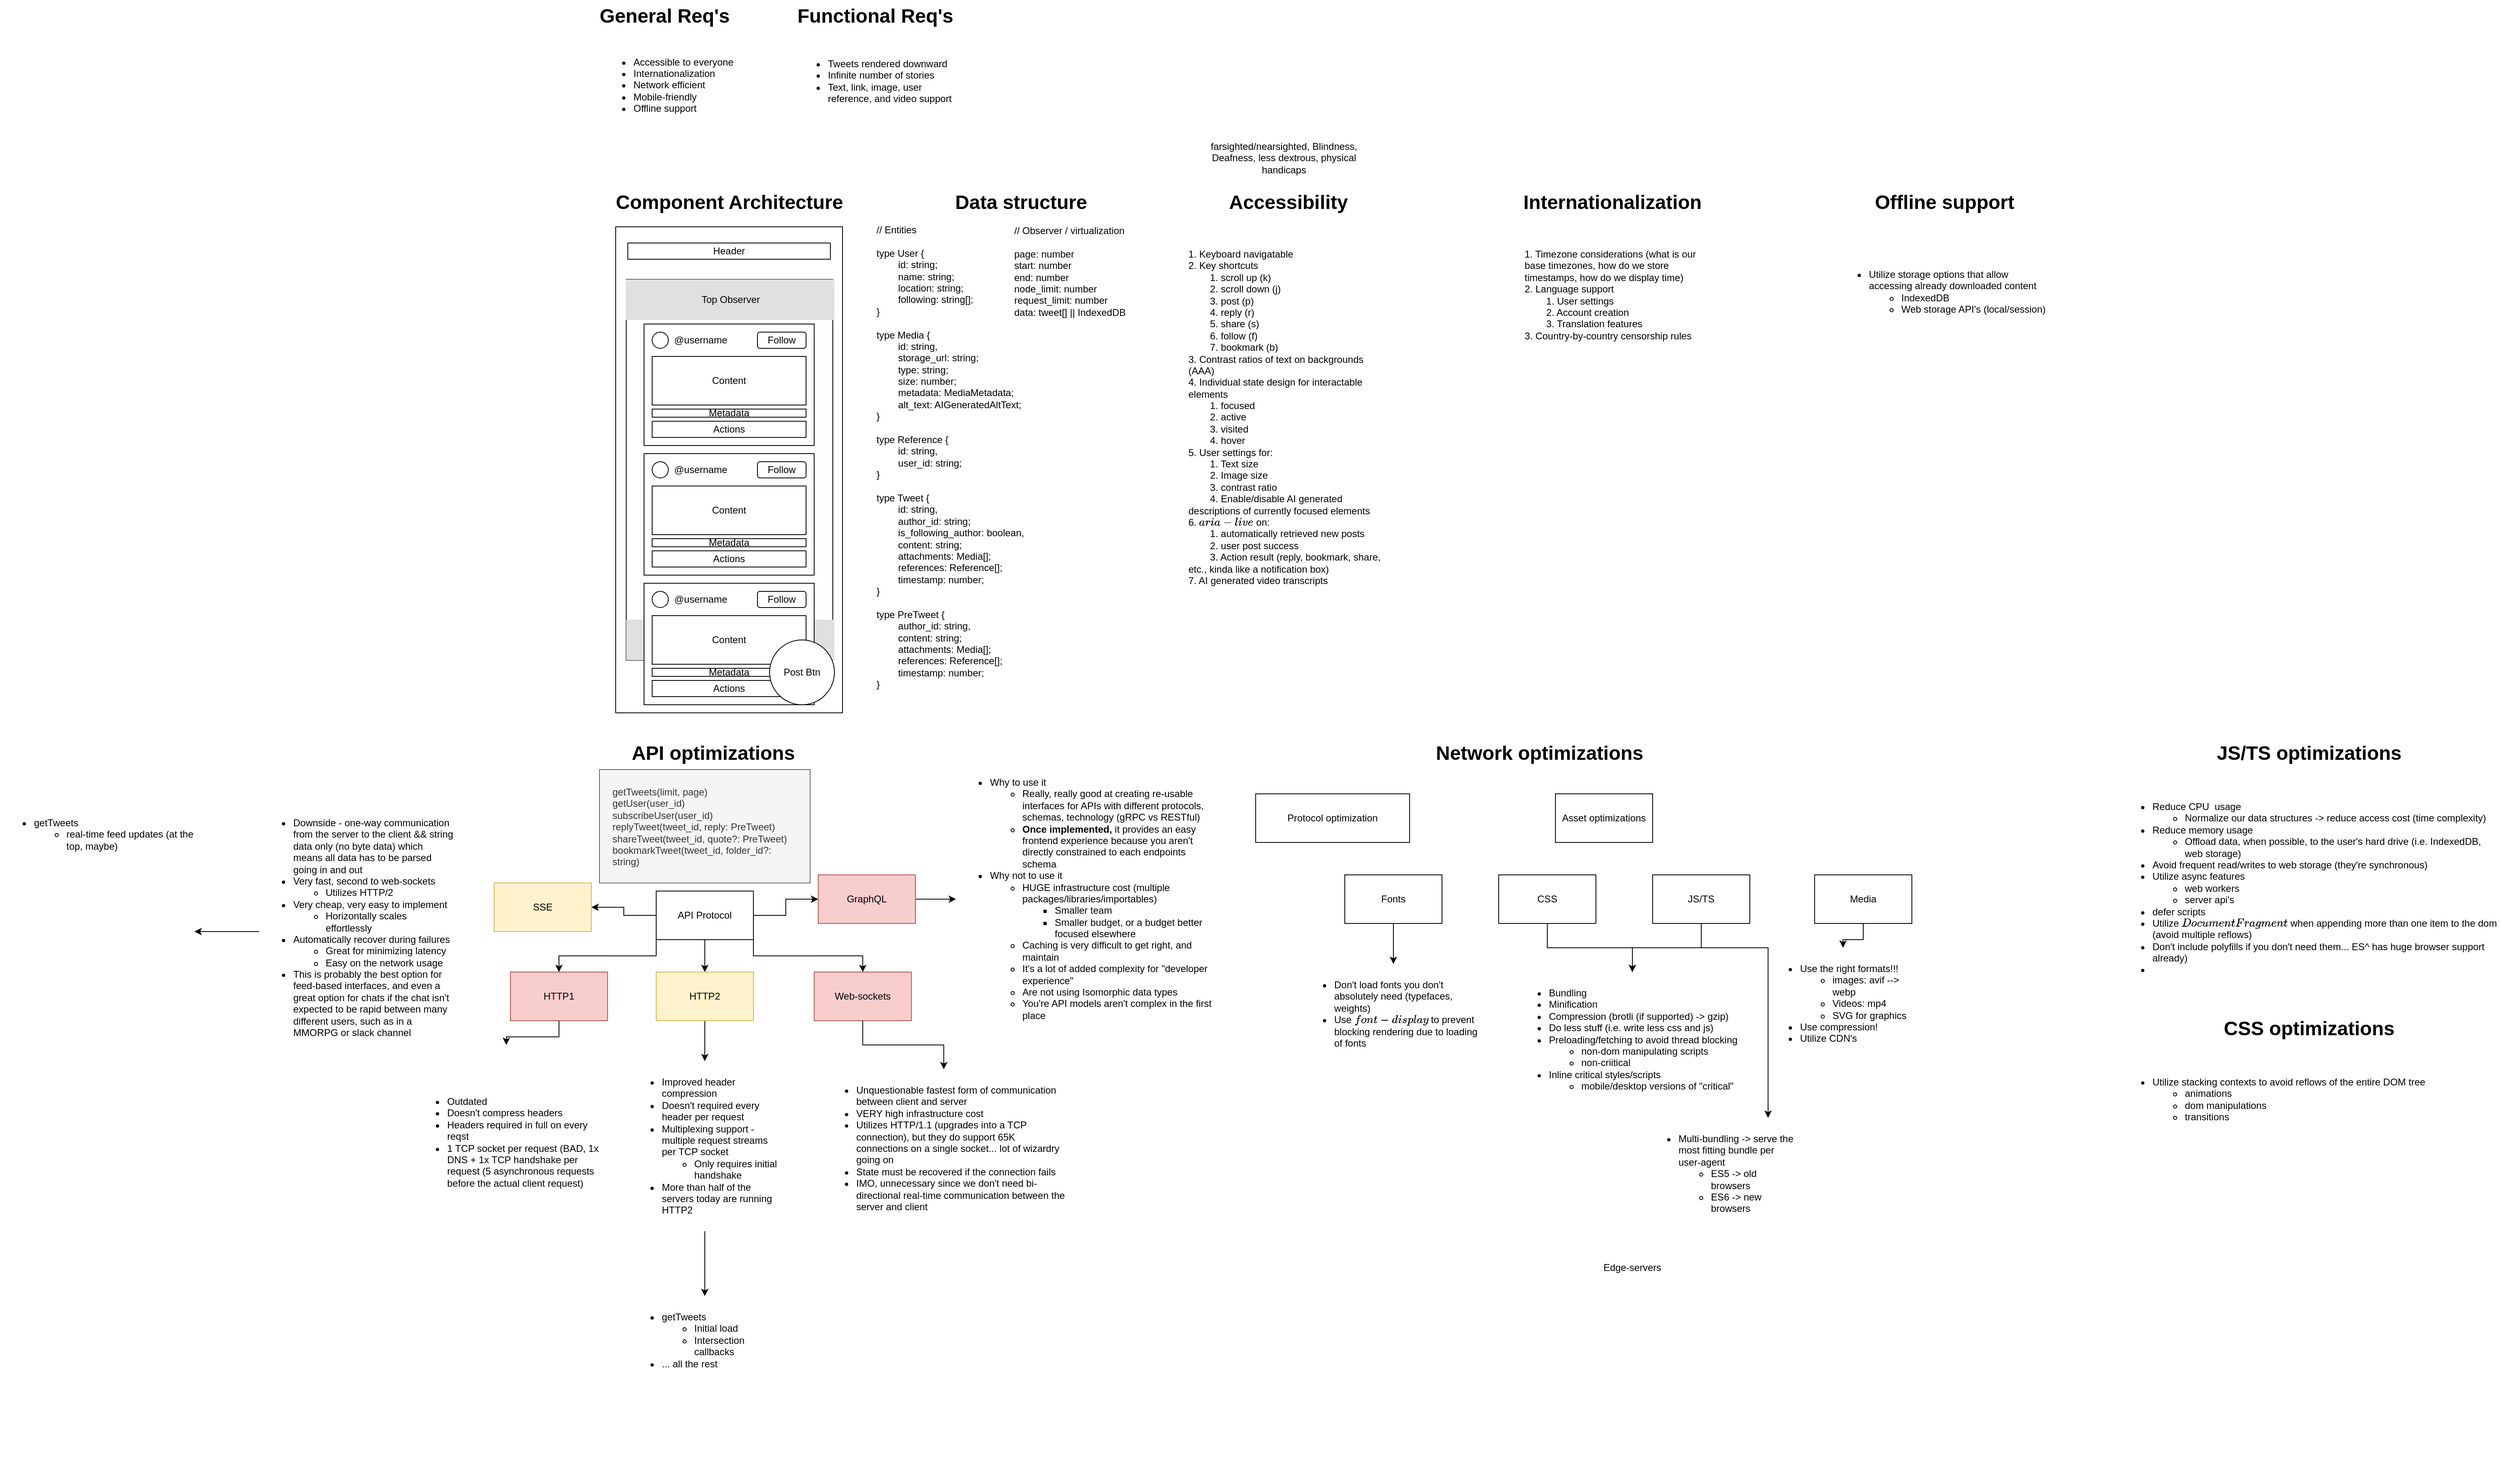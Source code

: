 <mxfile version="26.0.7">
  <diagram name="Page-1" id="6TJrMgTAMMPS-hgdSgfS">
    <mxGraphModel dx="3721" dy="1509" grid="1" gridSize="10" guides="1" tooltips="1" connect="1" arrows="1" fold="1" page="1" pageScale="1" pageWidth="850" pageHeight="1100" math="0" shadow="0">
      <root>
        <mxCell id="0" />
        <mxCell id="1" parent="0" />
        <mxCell id="n7FM1T2Fhzc7KdNLtLZJ-1" value="&lt;div&gt;General Req&#39;s&lt;/div&gt;" style="text;strokeColor=none;fillColor=none;html=1;fontSize=24;fontStyle=1;verticalAlign=middle;align=center;" parent="1" vertex="1">
          <mxGeometry x="30" width="100" height="40" as="geometry" />
        </mxCell>
        <mxCell id="n7FM1T2Fhzc7KdNLtLZJ-2" value="&lt;ul&gt;&lt;li&gt;Accessible to everyone&lt;br&gt;&lt;/li&gt;&lt;li&gt;Internationalization&lt;/li&gt;&lt;li&gt;Network efficient&lt;/li&gt;&lt;li&gt;Mobile-friendly&lt;/li&gt;&lt;li&gt;Offline support&lt;br&gt;&lt;/li&gt;&lt;/ul&gt;" style="text;strokeColor=none;fillColor=none;html=1;whiteSpace=wrap;verticalAlign=middle;overflow=hidden;" parent="1" vertex="1">
          <mxGeometry y="40" width="180" height="130" as="geometry" />
        </mxCell>
        <mxCell id="n7FM1T2Fhzc7KdNLtLZJ-3" value="&lt;div&gt;Functional Req&#39;s&lt;/div&gt;" style="text;strokeColor=none;fillColor=none;html=1;fontSize=24;fontStyle=1;verticalAlign=middle;align=center;" parent="1" vertex="1">
          <mxGeometry x="290" width="100" height="40" as="geometry" />
        </mxCell>
        <mxCell id="n7FM1T2Fhzc7KdNLtLZJ-4" value="&lt;ul&gt;&lt;li&gt;Tweets rendered downward&lt;/li&gt;&lt;li&gt;Infinite number of stories&lt;/li&gt;&lt;li&gt;Text, link, image, user reference, and video support&lt;br&gt;&lt;/li&gt;&lt;/ul&gt;" style="text;strokeColor=none;fillColor=none;html=1;whiteSpace=wrap;verticalAlign=middle;overflow=hidden;" parent="1" vertex="1">
          <mxGeometry x="240" y="40" width="200" height="120" as="geometry" />
        </mxCell>
        <mxCell id="n7FM1T2Fhzc7KdNLtLZJ-5" value="&lt;div&gt;Component Architecture&lt;/div&gt;" style="text;strokeColor=none;fillColor=none;html=1;fontSize=24;fontStyle=1;verticalAlign=middle;align=center;" parent="1" vertex="1">
          <mxGeometry x="110" y="230" width="100" height="40" as="geometry" />
        </mxCell>
        <mxCell id="n7FM1T2Fhzc7KdNLtLZJ-6" value="Data structure" style="text;strokeColor=none;fillColor=none;html=1;fontSize=24;fontStyle=1;verticalAlign=middle;align=center;" parent="1" vertex="1">
          <mxGeometry x="470" y="230" width="100" height="40" as="geometry" />
        </mxCell>
        <mxCell id="n7FM1T2Fhzc7KdNLtLZJ-7" value="Network optimizations" style="text;strokeColor=none;fillColor=none;html=1;fontSize=24;fontStyle=1;verticalAlign=middle;align=center;" parent="1" vertex="1">
          <mxGeometry x="1110" y="910" width="100" height="40" as="geometry" />
        </mxCell>
        <mxCell id="n7FM1T2Fhzc7KdNLtLZJ-8" value="API optimizations" style="text;strokeColor=none;fillColor=none;html=1;fontSize=24;fontStyle=1;verticalAlign=middle;align=center;" parent="1" vertex="1">
          <mxGeometry x="90" y="910" width="100" height="40" as="geometry" />
        </mxCell>
        <mxCell id="n7FM1T2Fhzc7KdNLtLZJ-9" value="Accessibility" style="text;strokeColor=none;fillColor=none;html=1;fontSize=24;fontStyle=1;verticalAlign=middle;align=center;" parent="1" vertex="1">
          <mxGeometry x="800" y="230" width="100" height="40" as="geometry" />
        </mxCell>
        <mxCell id="n7FM1T2Fhzc7KdNLtLZJ-10" value="&lt;div&gt;Internationalization&lt;/div&gt;" style="text;strokeColor=none;fillColor=none;html=1;fontSize=24;fontStyle=1;verticalAlign=middle;align=center;" parent="1" vertex="1">
          <mxGeometry x="1200" y="230" width="100" height="40" as="geometry" />
        </mxCell>
        <mxCell id="n7FM1T2Fhzc7KdNLtLZJ-11" value="Offline support" style="text;strokeColor=none;fillColor=none;html=1;fontSize=24;fontStyle=1;verticalAlign=middle;align=center;" parent="1" vertex="1">
          <mxGeometry x="1610" y="230" width="100" height="40" as="geometry" />
        </mxCell>
        <mxCell id="n7FM1T2Fhzc7KdNLtLZJ-14" value="" style="rounded=0;whiteSpace=wrap;html=1;" parent="1" vertex="1">
          <mxGeometry x="20" y="280" width="280" height="600" as="geometry" />
        </mxCell>
        <mxCell id="n7FM1T2Fhzc7KdNLtLZJ-16" value="Header" style="rounded=0;whiteSpace=wrap;html=1;" parent="1" vertex="1">
          <mxGeometry x="35" y="300" width="250" height="20" as="geometry" />
        </mxCell>
        <mxCell id="n7FM1T2Fhzc7KdNLtLZJ-17" value="" style="rounded=0;whiteSpace=wrap;html=1;collapsible=0;" parent="1" vertex="1">
          <mxGeometry x="33" y="345" width="255" height="470" as="geometry" />
        </mxCell>
        <mxCell id="n7FM1T2Fhzc7KdNLtLZJ-18" value="Footer" style="rounded=1;whiteSpace=wrap;html=1;strokeColor=none;" parent="1" vertex="1">
          <mxGeometry x="30" y="830" width="260" height="25" as="geometry" />
        </mxCell>
        <mxCell id="n7FM1T2Fhzc7KdNLtLZJ-19" value="Top Observer" style="rounded=0;whiteSpace=wrap;html=1;fillColor=#E0E0E0;strokeColor=none;" parent="1" vertex="1">
          <mxGeometry x="32.5" y="345" width="257.5" height="50" as="geometry" />
        </mxCell>
        <mxCell id="n7FM1T2Fhzc7KdNLtLZJ-20" value="&lt;div&gt;Bottom Observer&lt;/div&gt;" style="rounded=0;whiteSpace=wrap;html=1;fillColor=#E0E0E0;strokeColor=none;" parent="1" vertex="1">
          <mxGeometry x="33" y="765" width="257" height="50" as="geometry" />
        </mxCell>
        <mxCell id="n7FM1T2Fhzc7KdNLtLZJ-48" value="" style="group" parent="1" vertex="1" connectable="0">
          <mxGeometry x="55" y="720" width="235" height="150" as="geometry" />
        </mxCell>
        <mxCell id="n7FM1T2Fhzc7KdNLtLZJ-49" value="" style="rounded=0;whiteSpace=wrap;html=1;" parent="n7FM1T2Fhzc7KdNLtLZJ-48" vertex="1">
          <mxGeometry width="210" height="150" as="geometry" />
        </mxCell>
        <mxCell id="n7FM1T2Fhzc7KdNLtLZJ-50" value="" style="ellipse;whiteSpace=wrap;html=1;aspect=fixed;" parent="n7FM1T2Fhzc7KdNLtLZJ-48" vertex="1">
          <mxGeometry x="10" y="10" width="20" height="20" as="geometry" />
        </mxCell>
        <mxCell id="n7FM1T2Fhzc7KdNLtLZJ-51" value="@username" style="text;html=1;align=center;verticalAlign=middle;whiteSpace=wrap;rounded=0;" parent="n7FM1T2Fhzc7KdNLtLZJ-48" vertex="1">
          <mxGeometry x="40" y="5" width="60" height="30" as="geometry" />
        </mxCell>
        <mxCell id="n7FM1T2Fhzc7KdNLtLZJ-52" value="Content" style="text;html=1;align=center;verticalAlign=middle;whiteSpace=wrap;rounded=0;fillColor=none;strokeColor=default;" parent="n7FM1T2Fhzc7KdNLtLZJ-48" vertex="1">
          <mxGeometry x="10" y="40" width="190" height="60" as="geometry" />
        </mxCell>
        <mxCell id="n7FM1T2Fhzc7KdNLtLZJ-53" value="Metadata" style="rounded=0;whiteSpace=wrap;html=1;" parent="n7FM1T2Fhzc7KdNLtLZJ-48" vertex="1">
          <mxGeometry x="10" y="105" width="190" height="10" as="geometry" />
        </mxCell>
        <mxCell id="n7FM1T2Fhzc7KdNLtLZJ-54" value="Actions" style="rounded=0;whiteSpace=wrap;html=1;" parent="n7FM1T2Fhzc7KdNLtLZJ-48" vertex="1">
          <mxGeometry x="10" y="120" width="190" height="20" as="geometry" />
        </mxCell>
        <mxCell id="n7FM1T2Fhzc7KdNLtLZJ-55" value="Follow" style="rounded=1;whiteSpace=wrap;html=1;" parent="n7FM1T2Fhzc7KdNLtLZJ-48" vertex="1">
          <mxGeometry x="140" y="10" width="60" height="20" as="geometry" />
        </mxCell>
        <mxCell id="n7FM1T2Fhzc7KdNLtLZJ-56" value="Post Btn" style="ellipse;whiteSpace=wrap;html=1;aspect=fixed;" parent="n7FM1T2Fhzc7KdNLtLZJ-48" vertex="1">
          <mxGeometry x="155" y="70" width="80" height="80" as="geometry" />
        </mxCell>
        <mxCell id="n7FM1T2Fhzc7KdNLtLZJ-32" value="" style="group;strokeColor=#4C00FF;" parent="1" vertex="1" connectable="0">
          <mxGeometry x="55" y="400" width="210" height="150" as="geometry" />
        </mxCell>
        <mxCell id="n7FM1T2Fhzc7KdNLtLZJ-33" value="" style="rounded=0;whiteSpace=wrap;html=1;" parent="n7FM1T2Fhzc7KdNLtLZJ-32" vertex="1">
          <mxGeometry width="210" height="150" as="geometry" />
        </mxCell>
        <mxCell id="n7FM1T2Fhzc7KdNLtLZJ-34" value="" style="ellipse;whiteSpace=wrap;html=1;aspect=fixed;" parent="n7FM1T2Fhzc7KdNLtLZJ-32" vertex="1">
          <mxGeometry x="10" y="10" width="20" height="20" as="geometry" />
        </mxCell>
        <mxCell id="n7FM1T2Fhzc7KdNLtLZJ-35" value="@username" style="text;html=1;align=center;verticalAlign=middle;whiteSpace=wrap;rounded=0;" parent="n7FM1T2Fhzc7KdNLtLZJ-32" vertex="1">
          <mxGeometry x="40" y="5" width="60" height="30" as="geometry" />
        </mxCell>
        <mxCell id="n7FM1T2Fhzc7KdNLtLZJ-36" value="Content" style="text;html=1;align=center;verticalAlign=middle;whiteSpace=wrap;rounded=0;fillColor=none;strokeColor=default;" parent="n7FM1T2Fhzc7KdNLtLZJ-32" vertex="1">
          <mxGeometry x="10" y="40" width="190" height="60" as="geometry" />
        </mxCell>
        <mxCell id="n7FM1T2Fhzc7KdNLtLZJ-37" value="Metadata" style="rounded=0;whiteSpace=wrap;html=1;" parent="n7FM1T2Fhzc7KdNLtLZJ-32" vertex="1">
          <mxGeometry x="10" y="105" width="190" height="10" as="geometry" />
        </mxCell>
        <mxCell id="n7FM1T2Fhzc7KdNLtLZJ-38" value="Actions" style="rounded=0;whiteSpace=wrap;html=1;" parent="n7FM1T2Fhzc7KdNLtLZJ-32" vertex="1">
          <mxGeometry x="10" y="120" width="190" height="20" as="geometry" />
        </mxCell>
        <mxCell id="n7FM1T2Fhzc7KdNLtLZJ-39" value="Follow" style="rounded=1;whiteSpace=wrap;html=1;" parent="n7FM1T2Fhzc7KdNLtLZJ-32" vertex="1">
          <mxGeometry x="140" y="10" width="60" height="20" as="geometry" />
        </mxCell>
        <mxCell id="n7FM1T2Fhzc7KdNLtLZJ-40" value="" style="group" parent="1" vertex="1" connectable="0">
          <mxGeometry x="55" y="560" width="210" height="150" as="geometry" />
        </mxCell>
        <mxCell id="n7FM1T2Fhzc7KdNLtLZJ-41" value="" style="rounded=0;whiteSpace=wrap;html=1;" parent="n7FM1T2Fhzc7KdNLtLZJ-40" vertex="1">
          <mxGeometry width="210" height="150" as="geometry" />
        </mxCell>
        <mxCell id="n7FM1T2Fhzc7KdNLtLZJ-42" value="" style="ellipse;whiteSpace=wrap;html=1;aspect=fixed;" parent="n7FM1T2Fhzc7KdNLtLZJ-40" vertex="1">
          <mxGeometry x="10" y="10" width="20" height="20" as="geometry" />
        </mxCell>
        <mxCell id="n7FM1T2Fhzc7KdNLtLZJ-43" value="@username" style="text;html=1;align=center;verticalAlign=middle;whiteSpace=wrap;rounded=0;" parent="n7FM1T2Fhzc7KdNLtLZJ-40" vertex="1">
          <mxGeometry x="40" y="5" width="60" height="30" as="geometry" />
        </mxCell>
        <mxCell id="n7FM1T2Fhzc7KdNLtLZJ-44" value="Content" style="text;html=1;align=center;verticalAlign=middle;whiteSpace=wrap;rounded=0;fillColor=none;strokeColor=default;" parent="n7FM1T2Fhzc7KdNLtLZJ-40" vertex="1">
          <mxGeometry x="10" y="40" width="190" height="60" as="geometry" />
        </mxCell>
        <mxCell id="n7FM1T2Fhzc7KdNLtLZJ-45" value="Metadata" style="rounded=0;whiteSpace=wrap;html=1;" parent="n7FM1T2Fhzc7KdNLtLZJ-40" vertex="1">
          <mxGeometry x="10" y="105" width="190" height="10" as="geometry" />
        </mxCell>
        <mxCell id="n7FM1T2Fhzc7KdNLtLZJ-46" value="Actions" style="rounded=0;whiteSpace=wrap;html=1;" parent="n7FM1T2Fhzc7KdNLtLZJ-40" vertex="1">
          <mxGeometry x="10" y="120" width="190" height="20" as="geometry" />
        </mxCell>
        <mxCell id="n7FM1T2Fhzc7KdNLtLZJ-47" value="Follow" style="rounded=1;whiteSpace=wrap;html=1;" parent="n7FM1T2Fhzc7KdNLtLZJ-40" vertex="1">
          <mxGeometry x="140" y="10" width="60" height="20" as="geometry" />
        </mxCell>
        <mxCell id="n7FM1T2Fhzc7KdNLtLZJ-67" value="&lt;div&gt;// Entities&lt;/div&gt;&lt;div&gt;&lt;br&gt;&lt;/div&gt;&lt;div&gt;type User {&lt;/div&gt;&lt;div&gt;&lt;span style=&quot;white-space: pre;&quot;&gt;&#x9;&lt;/span&gt;id: string;&lt;/div&gt;&lt;div&gt;&lt;span style=&quot;white-space: pre;&quot;&gt;&#x9;&lt;/span&gt;name: string;&lt;/div&gt;&lt;div&gt;&lt;span style=&quot;white-space: pre;&quot;&gt;&#x9;&lt;/span&gt;location: string;&lt;/div&gt;&lt;div&gt;&lt;span style=&quot;white-space: pre;&quot;&gt;&#x9;&lt;/span&gt;following: string[];&lt;br&gt;&lt;/div&gt;&lt;div&gt;}&lt;/div&gt;&lt;div&gt;&lt;br&gt;&lt;/div&gt;&lt;div&gt;type Media {&lt;/div&gt;&lt;div&gt;&lt;span style=&quot;white-space: pre;&quot;&gt;&#x9;&lt;/span&gt;id: string,&lt;br&gt;&lt;/div&gt;&lt;div&gt;&lt;span style=&quot;white-space: pre;&quot;&gt;&#x9;&lt;/span&gt;storage_url: string;&lt;/div&gt;&lt;div&gt;&lt;span style=&quot;white-space: pre;&quot;&gt;&#x9;&lt;/span&gt;type: string;&lt;/div&gt;&lt;div&gt;&lt;span style=&quot;white-space: pre;&quot;&gt;&#x9;&lt;/span&gt;size: number;&lt;br&gt;&lt;/div&gt;&lt;div&gt;&lt;span style=&quot;white-space: pre;&quot;&gt;&#x9;&lt;/span&gt;metadata: MediaMetadata;&lt;/div&gt;&lt;div&gt;&lt;span style=&quot;white-space: pre;&quot;&gt;&#x9;alt_text: AIGeneratedAltText;&lt;br&gt;&lt;/span&gt;&lt;/div&gt;&lt;div&gt;&lt;span style=&quot;white-space: pre;&quot;&gt;}&lt;/span&gt;&lt;/div&gt;&lt;div&gt;&lt;span style=&quot;white-space: pre;&quot;&gt;&lt;br&gt;&lt;/span&gt;&lt;/div&gt;&lt;div&gt;&lt;span style=&quot;white-space: pre;&quot;&gt;type Reference {&lt;/span&gt;&lt;/div&gt;&lt;div&gt;&lt;span style=&quot;white-space: pre;&quot;&gt;&lt;span style=&quot;white-space: pre;&quot;&gt;&#x9;&lt;/span&gt;id: string,&lt;/span&gt;&lt;/div&gt;&lt;div&gt;&lt;span style=&quot;white-space: pre;&quot;&gt;&lt;span style=&quot;white-space: pre;&quot;&gt;&#x9;&lt;/span&gt;user_id: string;&lt;/span&gt;&lt;/div&gt;&lt;div&gt;&lt;span style=&quot;white-space: pre;&quot;&gt;}&lt;br&gt;&lt;/span&gt;&lt;/div&gt;&lt;div&gt;&lt;br&gt;&lt;/div&gt;&lt;div&gt;type Tweet {&lt;/div&gt;&lt;div&gt;&lt;span style=&quot;white-space: pre;&quot;&gt;&#x9;&lt;/span&gt;id: string,&lt;br&gt;&lt;/div&gt;&lt;div&gt;&lt;span style=&quot;white-space: pre;&quot;&gt;&#x9;&lt;/span&gt;author_id: string;&lt;/div&gt;&lt;div&gt;&lt;span style=&quot;white-space: pre;&quot;&gt;&#x9;&lt;/span&gt;is_following_author: boolean,&lt;br&gt;&lt;/div&gt;&lt;div&gt;&lt;span style=&quot;white-space: pre;&quot;&gt;&#x9;&lt;/span&gt;content: string;&lt;/div&gt;&lt;div&gt;&lt;span style=&quot;white-space: pre;&quot;&gt;&#x9;&lt;/span&gt;attachments: Media[];&lt;/div&gt;&lt;div&gt;&lt;span style=&quot;white-space: pre;&quot;&gt;&#x9;&lt;/span&gt;references: Reference[];&lt;/div&gt;&lt;div&gt;&lt;span style=&quot;white-space: pre;&quot;&gt;&#x9;&lt;/span&gt;timestamp: number;&lt;/div&gt;&lt;div&gt;}&lt;/div&gt;&lt;div&gt;&lt;br&gt;&lt;/div&gt;&lt;div&gt;type PreTweet {&lt;/div&gt;&lt;div&gt;&lt;span style=&quot;white-space: pre;&quot;&gt;&#x9;&lt;/span&gt;author_id: string,&lt;br&gt;&lt;div&gt;&lt;span style=&quot;white-space: pre;&quot;&gt;&#x9;&lt;/span&gt;content: string;&lt;/div&gt;&lt;div&gt;&lt;span style=&quot;white-space: pre;&quot;&gt;&#x9;&lt;/span&gt;attachments: Media[];&lt;/div&gt;&lt;div&gt;&lt;span style=&quot;white-space: pre;&quot;&gt;&#x9;&lt;/span&gt;references: Reference[];&lt;/div&gt;&lt;div&gt;&lt;span style=&quot;white-space: pre;&quot;&gt;&#x9;&lt;/span&gt;timestamp: number;&lt;/div&gt;&lt;div&gt;}&lt;br&gt;&lt;/div&gt;&lt;/div&gt;" style="text;strokeColor=none;align=left;fillColor=none;html=1;verticalAlign=top;whiteSpace=wrap;rounded=0;direction=south;" parent="1" vertex="1">
          <mxGeometry x="340" y="270" width="230" height="610" as="geometry" />
        </mxCell>
        <mxCell id="OBSzGcB7IZxXUq7CiG8B-2" value="&lt;div&gt;1. Keyboard navigatable&lt;/div&gt;&lt;div&gt;2. Key shortcuts&lt;/div&gt;&lt;div&gt;&lt;span style=&quot;white-space: pre;&quot;&gt;&#x9;&lt;/span&gt;1. scroll up (k)&lt;br&gt;&lt;/div&gt;&lt;div&gt;&lt;span style=&quot;white-space: pre;&quot;&gt;&#x9;&lt;/span&gt;2. scroll down (j)&lt;/div&gt;&lt;div&gt;&lt;span style=&quot;white-space: pre;&quot;&gt;&#x9;&lt;/span&gt;3. post (p)&lt;/div&gt;&lt;div&gt;&lt;span style=&quot;white-space: pre;&quot;&gt;&#x9;&lt;/span&gt;4. reply (r)&lt;/div&gt;&lt;div&gt;&lt;span style=&quot;white-space: pre;&quot;&gt;&#x9;&lt;/span&gt;5. share (s)&lt;/div&gt;&lt;div&gt;&lt;span style=&quot;white-space: pre;&quot;&gt;&#x9;&lt;/span&gt;6. follow (f)&lt;/div&gt;&lt;div&gt;&lt;span style=&quot;white-space: pre;&quot;&gt;&#x9;&lt;/span&gt;7. bookmark (b)&lt;/div&gt;&lt;div&gt;3. Contrast ratios of text on backgrounds (AAA)&lt;/div&gt;&lt;div&gt;4. Individual state design for interactable elements&lt;/div&gt;&lt;div&gt;&lt;span style=&quot;white-space: pre;&quot;&gt;&#x9;&lt;/span&gt;1. focused&lt;/div&gt;&lt;div&gt;&lt;span style=&quot;white-space: pre;&quot;&gt;&#x9;&lt;/span&gt;2. active&lt;/div&gt;&lt;div&gt;&lt;span style=&quot;white-space: pre;&quot;&gt;&#x9;&lt;/span&gt;3. visited&lt;/div&gt;&lt;div&gt;&lt;span style=&quot;white-space: pre;&quot;&gt;&#x9;&lt;/span&gt;4. hover&lt;br&gt;&lt;/div&gt;&lt;div&gt;5. User settings for:&lt;/div&gt;&lt;div&gt;&lt;span style=&quot;white-space: pre;&quot;&gt;&#x9;&lt;/span&gt;1. Text size&lt;/div&gt;&lt;div&gt;&lt;span style=&quot;white-space: pre;&quot;&gt;&#x9;&lt;/span&gt;2. Image size&lt;/div&gt;&lt;div&gt;&lt;span style=&quot;white-space: pre;&quot;&gt;&#x9;&lt;/span&gt;3. contrast ratio&lt;/div&gt;&lt;div&gt;&lt;span style=&quot;white-space: pre;&quot;&gt;&#x9;&lt;/span&gt;4. Enable/disable AI generated descriptions of currently focused elements&lt;br&gt;&lt;/div&gt;&lt;div&gt;6. `aria-live` on:&lt;/div&gt;&lt;div&gt;&lt;span style=&quot;white-space: pre;&quot;&gt;&#x9;&lt;/span&gt;1. automatically retrieved new posts&lt;/div&gt;&lt;div&gt;&lt;span style=&quot;white-space: pre;&quot;&gt;&#x9;&lt;/span&gt;2. user post success&lt;/div&gt;&lt;div&gt;&lt;span style=&quot;white-space: pre;&quot;&gt;&#x9;&lt;/span&gt;3. Action result (reply, bookmark, share, etc., kinda like a notification box)&lt;/div&gt;&lt;div&gt;7. AI generated video transcripts&lt;br&gt;&lt;/div&gt;" style="text;strokeColor=none;align=left;fillColor=none;html=1;verticalAlign=top;whiteSpace=wrap;rounded=0;" vertex="1" parent="1">
          <mxGeometry x="725" y="300" width="250" height="570" as="geometry" />
        </mxCell>
        <mxCell id="OBSzGcB7IZxXUq7CiG8B-3" value="&lt;div&gt;1. Timezone considerations (what is our base timezones, how do we store timestamps, how do we display time)&lt;/div&gt;&lt;div&gt;2. Language support&lt;/div&gt;&lt;div&gt;&lt;span style=&quot;white-space: pre;&quot;&gt;&#x9;&lt;/span&gt;1. User settings&lt;/div&gt;&lt;div&gt;&lt;span style=&quot;white-space: pre;&quot;&gt;&#x9;&lt;/span&gt;2. Account creation&lt;/div&gt;&lt;div&gt;&lt;span style=&quot;white-space: pre;&quot;&gt;&#x9;&lt;/span&gt;3. Translation features&lt;/div&gt;&lt;div&gt;3. Country-by-country censorship rules&lt;/div&gt;" style="text;strokeColor=none;align=left;fillColor=none;html=1;verticalAlign=top;whiteSpace=wrap;rounded=0;" vertex="1" parent="1">
          <mxGeometry x="1140" y="300" width="230" height="140" as="geometry" />
        </mxCell>
        <mxCell id="OBSzGcB7IZxXUq7CiG8B-4" value="farsighted/nearsighted, Blindness, Deafness, less dextrous, physical handicaps" style="text;strokeColor=none;align=center;fillColor=none;html=1;verticalAlign=middle;whiteSpace=wrap;rounded=0;" vertex="1" parent="1">
          <mxGeometry x="750" y="170" width="190" height="50" as="geometry" />
        </mxCell>
        <mxCell id="OBSzGcB7IZxXUq7CiG8B-5" value="&lt;div&gt;getTweets(limit, page)&lt;/div&gt;&lt;div&gt;getUser(user_id)&lt;/div&gt;&lt;div&gt;subscribeUser(user_id)&lt;/div&gt;&lt;div&gt;replyTweet(tweet_id, reply: PreTweet)&lt;/div&gt;&lt;div&gt;shareTweet(tweet_id, quote?: PreTweet)&lt;/div&gt;&lt;div&gt;bookmarkTweet(tweet_id, folder_id?: string)&lt;br&gt;&lt;/div&gt;" style="text;strokeColor=#666666;align=left;fillColor=#f5f5f5;html=1;verticalAlign=top;whiteSpace=wrap;rounded=0;fontColor=#333333;spacing=16;" vertex="1" parent="1">
          <mxGeometry y="950" width="260" height="140" as="geometry" />
        </mxCell>
        <mxCell id="OBSzGcB7IZxXUq7CiG8B-6" value="// Observer / virtualization&lt;br&gt;&lt;div&gt;&lt;br&gt;&lt;/div&gt;&lt;div&gt;page: number&lt;/div&gt;&lt;div&gt;start: number&lt;/div&gt;&lt;div&gt;end: number&lt;/div&gt;&lt;div&gt;node_limit: number&lt;/div&gt;&lt;div&gt;request_limit: number&lt;/div&gt;data: tweet[] || IndexedDB" style="text;strokeColor=none;align=left;fillColor=none;html=1;verticalAlign=top;whiteSpace=wrap;rounded=0;" vertex="1" parent="1">
          <mxGeometry x="510" y="271" width="200" height="130" as="geometry" />
        </mxCell>
        <mxCell id="OBSzGcB7IZxXUq7CiG8B-21" style="edgeStyle=orthogonalEdgeStyle;rounded=0;orthogonalLoop=1;jettySize=auto;html=1;exitX=0.5;exitY=1;exitDx=0;exitDy=0;" edge="1" parent="1" source="OBSzGcB7IZxXUq7CiG8B-7" target="OBSzGcB7IZxXUq7CiG8B-9">
          <mxGeometry relative="1" as="geometry" />
        </mxCell>
        <mxCell id="OBSzGcB7IZxXUq7CiG8B-22" style="edgeStyle=orthogonalEdgeStyle;rounded=0;orthogonalLoop=1;jettySize=auto;html=1;exitX=0;exitY=1;exitDx=0;exitDy=0;" edge="1" parent="1" source="OBSzGcB7IZxXUq7CiG8B-7" target="OBSzGcB7IZxXUq7CiG8B-8">
          <mxGeometry relative="1" as="geometry" />
        </mxCell>
        <mxCell id="OBSzGcB7IZxXUq7CiG8B-23" style="edgeStyle=orthogonalEdgeStyle;rounded=0;orthogonalLoop=1;jettySize=auto;html=1;exitX=0;exitY=0.5;exitDx=0;exitDy=0;entryX=1;entryY=0.5;entryDx=0;entryDy=0;" edge="1" parent="1" source="OBSzGcB7IZxXUq7CiG8B-7" target="OBSzGcB7IZxXUq7CiG8B-19">
          <mxGeometry relative="1" as="geometry" />
        </mxCell>
        <mxCell id="OBSzGcB7IZxXUq7CiG8B-24" style="edgeStyle=orthogonalEdgeStyle;rounded=0;orthogonalLoop=1;jettySize=auto;html=1;exitX=1;exitY=1;exitDx=0;exitDy=0;entryX=0.5;entryY=0;entryDx=0;entryDy=0;" edge="1" parent="1" source="OBSzGcB7IZxXUq7CiG8B-7" target="OBSzGcB7IZxXUq7CiG8B-10">
          <mxGeometry relative="1" as="geometry" />
        </mxCell>
        <mxCell id="OBSzGcB7IZxXUq7CiG8B-26" style="edgeStyle=orthogonalEdgeStyle;rounded=0;orthogonalLoop=1;jettySize=auto;html=1;exitX=1;exitY=0.5;exitDx=0;exitDy=0;entryX=0;entryY=0.5;entryDx=0;entryDy=0;" edge="1" parent="1" source="OBSzGcB7IZxXUq7CiG8B-7" target="OBSzGcB7IZxXUq7CiG8B-25">
          <mxGeometry relative="1" as="geometry" />
        </mxCell>
        <mxCell id="OBSzGcB7IZxXUq7CiG8B-7" value="API Protocol" style="whiteSpace=wrap;html=1;" vertex="1" parent="1">
          <mxGeometry x="70" y="1100" width="120" height="60" as="geometry" />
        </mxCell>
        <mxCell id="OBSzGcB7IZxXUq7CiG8B-14" style="edgeStyle=orthogonalEdgeStyle;rounded=0;orthogonalLoop=1;jettySize=auto;html=1;exitX=0.5;exitY=1;exitDx=0;exitDy=0;entryX=0.5;entryY=0;entryDx=0;entryDy=0;" edge="1" parent="1" source="OBSzGcB7IZxXUq7CiG8B-8" target="OBSzGcB7IZxXUq7CiG8B-13">
          <mxGeometry relative="1" as="geometry" />
        </mxCell>
        <mxCell id="OBSzGcB7IZxXUq7CiG8B-8" value="HTTP1" style="whiteSpace=wrap;html=1;fillColor=#f8cecc;strokeColor=#b85450;" vertex="1" parent="1">
          <mxGeometry x="-110" y="1200" width="120" height="60" as="geometry" />
        </mxCell>
        <mxCell id="OBSzGcB7IZxXUq7CiG8B-16" style="edgeStyle=orthogonalEdgeStyle;rounded=0;orthogonalLoop=1;jettySize=auto;html=1;exitX=0.5;exitY=1;exitDx=0;exitDy=0;entryX=0.5;entryY=0;entryDx=0;entryDy=0;" edge="1" parent="1" source="OBSzGcB7IZxXUq7CiG8B-9" target="OBSzGcB7IZxXUq7CiG8B-15">
          <mxGeometry relative="1" as="geometry" />
        </mxCell>
        <mxCell id="OBSzGcB7IZxXUq7CiG8B-9" value="HTTP2" style="whiteSpace=wrap;html=1;fillColor=#fff2cc;strokeColor=#d6b656;" vertex="1" parent="1">
          <mxGeometry x="70" y="1200" width="120" height="60" as="geometry" />
        </mxCell>
        <mxCell id="OBSzGcB7IZxXUq7CiG8B-18" style="edgeStyle=orthogonalEdgeStyle;rounded=0;orthogonalLoop=1;jettySize=auto;html=1;exitX=0.5;exitY=1;exitDx=0;exitDy=0;entryX=0.5;entryY=0;entryDx=0;entryDy=0;" edge="1" parent="1" source="OBSzGcB7IZxXUq7CiG8B-10" target="OBSzGcB7IZxXUq7CiG8B-17">
          <mxGeometry relative="1" as="geometry" />
        </mxCell>
        <mxCell id="OBSzGcB7IZxXUq7CiG8B-10" value="Web-sockets" style="whiteSpace=wrap;html=1;fillColor=#f8cecc;strokeColor=#b85450;" vertex="1" parent="1">
          <mxGeometry x="265" y="1200" width="120" height="60" as="geometry" />
        </mxCell>
        <mxCell id="OBSzGcB7IZxXUq7CiG8B-13" value="&lt;ul&gt;&lt;li&gt;Outdated&lt;/li&gt;&lt;li&gt;Doesn&#39;t compress headers&lt;/li&gt;&lt;li&gt;Headers required in full on every reqst&lt;/li&gt;&lt;li&gt;1 TCP socket per request (BAD, 1x DNS + 1x TCP handshake per request (5 asynchronous requests before the actual client request)&lt;br&gt;&lt;/li&gt;&lt;/ul&gt;" style="text;strokeColor=none;fillColor=none;html=1;whiteSpace=wrap;verticalAlign=middle;overflow=hidden;" vertex="1" parent="1">
          <mxGeometry x="-230" y="1290" width="230" height="240" as="geometry" />
        </mxCell>
        <mxCell id="OBSzGcB7IZxXUq7CiG8B-40" value="" style="edgeStyle=orthogonalEdgeStyle;rounded=0;orthogonalLoop=1;jettySize=auto;html=1;" edge="1" parent="1" source="OBSzGcB7IZxXUq7CiG8B-15" target="OBSzGcB7IZxXUq7CiG8B-39">
          <mxGeometry relative="1" as="geometry" />
        </mxCell>
        <mxCell id="OBSzGcB7IZxXUq7CiG8B-15" value="&lt;ul&gt;&lt;li&gt;Improved header compression&lt;/li&gt;&lt;li&gt;Doesn&#39;t required every header per request&lt;/li&gt;&lt;li&gt;Multiplexing support - multiple request streams per TCP socket&lt;/li&gt;&lt;ul&gt;&lt;li&gt;Only requires initial handshake&lt;/li&gt;&lt;/ul&gt;&lt;li&gt;More than half of the servers today are running HTTP2&lt;br&gt;&lt;/li&gt;&lt;/ul&gt;" style="text;strokeColor=none;align=left;fillColor=none;html=1;verticalAlign=top;whiteSpace=wrap;rounded=0;" vertex="1" parent="1">
          <mxGeometry x="35" y="1310" width="190" height="210" as="geometry" />
        </mxCell>
        <mxCell id="OBSzGcB7IZxXUq7CiG8B-17" value="&lt;ul&gt;&lt;li&gt;Unquestionable fastest form of communication between client and server&lt;/li&gt;&lt;li&gt;VERY high infrastructure cost&lt;/li&gt;&lt;li&gt;Utilizes HTTP/1.1 (upgrades into a TCP connection), but they do support 65K connections on a single socket... lot of wizardry going on&lt;/li&gt;&lt;li&gt;State must be recovered if the connection fails&lt;/li&gt;&lt;li&gt;IMO, unnecessary since we don&#39;t need bi-directional real-time communication between the server and client&lt;br&gt;&lt;/li&gt;&lt;/ul&gt;" style="text;strokeColor=none;align=left;fillColor=none;html=1;verticalAlign=top;whiteSpace=wrap;rounded=0;" vertex="1" parent="1">
          <mxGeometry x="275" y="1320" width="300" height="120" as="geometry" />
        </mxCell>
        <mxCell id="OBSzGcB7IZxXUq7CiG8B-19" value="SSE" style="whiteSpace=wrap;html=1;fillColor=#fff2cc;strokeColor=#d6b656;" vertex="1" parent="1">
          <mxGeometry x="-130" y="1090" width="120" height="60" as="geometry" />
        </mxCell>
        <mxCell id="OBSzGcB7IZxXUq7CiG8B-38" value="" style="edgeStyle=orthogonalEdgeStyle;rounded=0;orthogonalLoop=1;jettySize=auto;html=1;" edge="1" parent="1" source="OBSzGcB7IZxXUq7CiG8B-20" target="OBSzGcB7IZxXUq7CiG8B-37">
          <mxGeometry relative="1" as="geometry" />
        </mxCell>
        <mxCell id="OBSzGcB7IZxXUq7CiG8B-20" value="&lt;ul&gt;&lt;li&gt;Downside - one-way communication from the server to the client &amp;amp;&amp;amp; string data only (no byte data) which means all data has to be parsed going in and out&lt;br&gt;&lt;/li&gt;&lt;li&gt;Very fast, second to web-sockets&lt;/li&gt;&lt;ul&gt;&lt;li&gt;Utilizes HTTP/2&lt;/li&gt;&lt;/ul&gt;&lt;li&gt;Very cheap, very easy to implement&lt;/li&gt;&lt;ul&gt;&lt;li&gt;Horizontally scales effortlessly&lt;br&gt;&lt;/li&gt;&lt;/ul&gt;&lt;li&gt;Automatically recover during failures&lt;/li&gt;&lt;ul&gt;&lt;li&gt;Great for minimizing latency&lt;/li&gt;&lt;li&gt;Easy on the network usage&lt;/li&gt;&lt;/ul&gt;&lt;li&gt;This is probably the best option for feed-based interfaces, and even a great option for chats if the chat isn&#39;t expected to be rapid between many different users, such as in a MMORPG or slack channel&lt;br&gt;&lt;/li&gt;&lt;/ul&gt;" style="text;strokeColor=none;align=left;fillColor=none;html=1;verticalAlign=top;whiteSpace=wrap;rounded=0;" vertex="1" parent="1">
          <mxGeometry x="-420" y="990" width="240" height="320" as="geometry" />
        </mxCell>
        <mxCell id="OBSzGcB7IZxXUq7CiG8B-32" style="edgeStyle=orthogonalEdgeStyle;rounded=0;orthogonalLoop=1;jettySize=auto;html=1;exitX=1;exitY=0.5;exitDx=0;exitDy=0;entryX=0;entryY=0.5;entryDx=0;entryDy=0;" edge="1" parent="1" source="OBSzGcB7IZxXUq7CiG8B-25" target="OBSzGcB7IZxXUq7CiG8B-31">
          <mxGeometry relative="1" as="geometry" />
        </mxCell>
        <mxCell id="OBSzGcB7IZxXUq7CiG8B-25" value="GraphQL" style="whiteSpace=wrap;html=1;fillColor=#f8cecc;strokeColor=#b85450;" vertex="1" parent="1">
          <mxGeometry x="270" y="1080" width="120" height="60" as="geometry" />
        </mxCell>
        <mxCell id="OBSzGcB7IZxXUq7CiG8B-31" value="&lt;ul&gt;&lt;li&gt;Why to use it&lt;/li&gt;&lt;ul&gt;&lt;li&gt;Really, really good at creating re-usable interfaces for APIs with different protocols, schemas, technology (gRPC vs RESTful)&lt;/li&gt;&lt;li&gt;&lt;b&gt;Once implemented,&lt;/b&gt; it provides an easy frontend experience because you aren&#39;t directly constrained to each endpoints schema&lt;/li&gt;&lt;/ul&gt;&lt;li&gt;Why not to use it&lt;/li&gt;&lt;ul&gt;&lt;li&gt;HUGE infrastructure cost (multiple packages/libraries/importables)&lt;/li&gt;&lt;ul&gt;&lt;li&gt;Smaller team&lt;/li&gt;&lt;li&gt;Smaller budget, or a budget better focused elsewhere&lt;br&gt;&lt;/li&gt;&lt;/ul&gt;&lt;li&gt;Caching is very difficult to get right, and maintain&lt;/li&gt;&lt;li&gt;It&#39;s a lot of added complexity for &quot;developer experience&quot;&lt;/li&gt;&lt;li&gt;Are not using Isomorphic data types&lt;/li&gt;&lt;li&gt;You&#39;re API models aren&#39;t complex in the first place&lt;br&gt;&lt;/li&gt;&lt;/ul&gt;&lt;/ul&gt;" style="text;strokeColor=none;align=left;fillColor=none;html=1;verticalAlign=top;whiteSpace=wrap;rounded=0;" vertex="1" parent="1">
          <mxGeometry x="440" y="940" width="320" height="340" as="geometry" />
        </mxCell>
        <mxCell id="OBSzGcB7IZxXUq7CiG8B-37" value="&lt;ul&gt;&lt;li&gt;getTweets&lt;/li&gt;&lt;ul&gt;&lt;li&gt;real-time feed updates (at the top, maybe)&lt;br&gt;&lt;/li&gt;&lt;/ul&gt;&lt;/ul&gt;" style="text;strokeColor=none;align=left;fillColor=none;html=1;verticalAlign=top;whiteSpace=wrap;rounded=0;" vertex="1" parent="1">
          <mxGeometry x="-740" y="990" width="240" height="320" as="geometry" />
        </mxCell>
        <mxCell id="OBSzGcB7IZxXUq7CiG8B-39" value="&lt;ul&gt;&lt;li&gt;getTweets&lt;/li&gt;&lt;ul&gt;&lt;li&gt;Initial load&lt;/li&gt;&lt;li&gt;Intersection callbacks&lt;/li&gt;&lt;/ul&gt;&lt;li&gt;... all the rest&lt;br&gt;&lt;/li&gt;&lt;/ul&gt;" style="text;strokeColor=none;align=left;fillColor=none;html=1;verticalAlign=top;whiteSpace=wrap;rounded=0;" vertex="1" parent="1">
          <mxGeometry x="35" y="1600" width="190" height="210" as="geometry" />
        </mxCell>
        <mxCell id="OBSzGcB7IZxXUq7CiG8B-41" value="Protocol optimization" style="whiteSpace=wrap;html=1;" vertex="1" parent="1">
          <mxGeometry x="810" y="980" width="190" height="60" as="geometry" />
        </mxCell>
        <mxCell id="OBSzGcB7IZxXUq7CiG8B-42" value="Asset optimizations" style="whiteSpace=wrap;html=1;" vertex="1" parent="1">
          <mxGeometry x="1180" y="980" width="120" height="60" as="geometry" />
        </mxCell>
        <mxCell id="OBSzGcB7IZxXUq7CiG8B-54" style="edgeStyle=orthogonalEdgeStyle;rounded=0;orthogonalLoop=1;jettySize=auto;html=1;exitX=0.5;exitY=1;exitDx=0;exitDy=0;" edge="1" parent="1" source="OBSzGcB7IZxXUq7CiG8B-43" target="OBSzGcB7IZxXUq7CiG8B-47">
          <mxGeometry relative="1" as="geometry" />
        </mxCell>
        <mxCell id="OBSzGcB7IZxXUq7CiG8B-43" value="&lt;div&gt;Fonts&lt;/div&gt;" style="whiteSpace=wrap;html=1;" vertex="1" parent="1">
          <mxGeometry x="920" y="1080" width="120" height="60" as="geometry" />
        </mxCell>
        <mxCell id="OBSzGcB7IZxXUq7CiG8B-51" style="edgeStyle=orthogonalEdgeStyle;rounded=0;orthogonalLoop=1;jettySize=auto;html=1;exitX=0.5;exitY=1;exitDx=0;exitDy=0;entryX=0.5;entryY=0;entryDx=0;entryDy=0;" edge="1" parent="1" source="OBSzGcB7IZxXUq7CiG8B-44" target="OBSzGcB7IZxXUq7CiG8B-48">
          <mxGeometry relative="1" as="geometry" />
        </mxCell>
        <mxCell id="OBSzGcB7IZxXUq7CiG8B-44" value="CSS" style="whiteSpace=wrap;html=1;" vertex="1" parent="1">
          <mxGeometry x="1110" y="1080" width="120" height="60" as="geometry" />
        </mxCell>
        <mxCell id="OBSzGcB7IZxXUq7CiG8B-52" style="edgeStyle=orthogonalEdgeStyle;rounded=0;orthogonalLoop=1;jettySize=auto;html=1;exitX=0.5;exitY=1;exitDx=0;exitDy=0;entryX=0.5;entryY=0;entryDx=0;entryDy=0;" edge="1" parent="1" source="OBSzGcB7IZxXUq7CiG8B-45" target="OBSzGcB7IZxXUq7CiG8B-48">
          <mxGeometry relative="1" as="geometry" />
        </mxCell>
        <mxCell id="OBSzGcB7IZxXUq7CiG8B-55" style="edgeStyle=orthogonalEdgeStyle;rounded=0;orthogonalLoop=1;jettySize=auto;html=1;exitX=0.5;exitY=1;exitDx=0;exitDy=0;entryX=0.75;entryY=0;entryDx=0;entryDy=0;" edge="1" parent="1" source="OBSzGcB7IZxXUq7CiG8B-45">
          <mxGeometry relative="1" as="geometry">
            <mxPoint x="1370" y="1140" as="sourcePoint" />
            <mxPoint x="1442.5" y="1380" as="targetPoint" />
            <Array as="points">
              <mxPoint x="1360" y="1170" />
              <mxPoint x="1442" y="1170" />
            </Array>
          </mxGeometry>
        </mxCell>
        <mxCell id="OBSzGcB7IZxXUq7CiG8B-45" value="&lt;div&gt;JS/TS&lt;/div&gt;" style="whiteSpace=wrap;html=1;" vertex="1" parent="1">
          <mxGeometry x="1300" y="1080" width="120" height="60" as="geometry" />
        </mxCell>
        <mxCell id="OBSzGcB7IZxXUq7CiG8B-53" style="edgeStyle=orthogonalEdgeStyle;rounded=0;orthogonalLoop=1;jettySize=auto;html=1;exitX=0.5;exitY=1;exitDx=0;exitDy=0;" edge="1" parent="1" source="OBSzGcB7IZxXUq7CiG8B-46" target="OBSzGcB7IZxXUq7CiG8B-50">
          <mxGeometry relative="1" as="geometry" />
        </mxCell>
        <mxCell id="OBSzGcB7IZxXUq7CiG8B-46" value="Media" style="whiteSpace=wrap;html=1;" vertex="1" parent="1">
          <mxGeometry x="1500" y="1080" width="120" height="60" as="geometry" />
        </mxCell>
        <mxCell id="OBSzGcB7IZxXUq7CiG8B-47" value="&lt;ul&gt;&lt;li&gt;Don&#39;t load fonts you don&#39;t absolutely need (typefaces, weights)&lt;br&gt;&lt;/li&gt;&lt;li&gt;Use `font-display` to prevent blocking rendering due to loading of fonts&lt;br&gt;&lt;/li&gt;&lt;/ul&gt;" style="text;strokeColor=none;align=left;fillColor=none;html=1;verticalAlign=top;whiteSpace=wrap;rounded=0;" vertex="1" parent="1">
          <mxGeometry x="865" y="1190" width="230" height="130" as="geometry" />
        </mxCell>
        <mxCell id="OBSzGcB7IZxXUq7CiG8B-48" value="&lt;ul&gt;&lt;li&gt;Bundling&lt;/li&gt;&lt;li&gt;Minification&lt;/li&gt;&lt;li&gt;Compression (brotli (if supported) -&amp;gt; gzip)&lt;/li&gt;&lt;li&gt;Do less stuff (i.e. write less css and js)&lt;/li&gt;&lt;li&gt;Preloading/fetching to avoid thread blocking&lt;/li&gt;&lt;ul&gt;&lt;li&gt;non-dom manipulating scripts&lt;/li&gt;&lt;li&gt;non-criitical&lt;br&gt;&lt;/li&gt;&lt;/ul&gt;&lt;li&gt;Inline critical styles/scripts&lt;/li&gt;&lt;ul&gt;&lt;li&gt;mobile/desktop versions of &quot;critical&quot;&lt;br&gt;&lt;/li&gt;&lt;/ul&gt;&lt;/ul&gt;&lt;div&gt;&lt;br&gt;&lt;/div&gt;" style="text;strokeColor=none;align=left;fillColor=none;html=1;verticalAlign=top;whiteSpace=wrap;rounded=0;" vertex="1" parent="1">
          <mxGeometry x="1130" y="1200" width="290" height="90" as="geometry" />
        </mxCell>
        <mxCell id="OBSzGcB7IZxXUq7CiG8B-49" value="&lt;ul&gt;&lt;li&gt;Multi-bundling -&amp;gt; serve the most fitting bundle per user-agent&lt;/li&gt;&lt;ul&gt;&lt;li&gt;ES5 -&amp;gt; old browsers&lt;/li&gt;&lt;li&gt;ES6 -&amp;gt; new browsers&lt;br&gt;&lt;/li&gt;&lt;/ul&gt;&lt;/ul&gt;" style="text;strokeColor=none;align=left;fillColor=none;html=1;verticalAlign=top;whiteSpace=wrap;rounded=0;" vertex="1" parent="1">
          <mxGeometry x="1290" y="1380" width="190" height="220" as="geometry" />
        </mxCell>
        <mxCell id="OBSzGcB7IZxXUq7CiG8B-50" value="&lt;ul&gt;&lt;li&gt;Use the right formats!!!&lt;/li&gt;&lt;ul&gt;&lt;li&gt;images: avif --&amp;gt; webp&lt;/li&gt;&lt;li&gt;Videos: mp4&lt;/li&gt;&lt;li&gt;SVG for graphics&lt;/li&gt;&lt;/ul&gt;&lt;li&gt;Use compression!&lt;/li&gt;&lt;li&gt;Utilize CDN&#39;s&lt;br&gt;&lt;/li&gt;&lt;/ul&gt;" style="text;strokeColor=none;align=left;fillColor=none;html=1;verticalAlign=top;whiteSpace=wrap;rounded=0;" vertex="1" parent="1">
          <mxGeometry x="1440" y="1170" width="190" height="150" as="geometry" />
        </mxCell>
        <mxCell id="OBSzGcB7IZxXUq7CiG8B-56" value="Edge-servers" style="text;strokeColor=none;align=center;fillColor=none;html=1;verticalAlign=middle;whiteSpace=wrap;rounded=0;" vertex="1" parent="1">
          <mxGeometry x="1180" y="1550" width="190" height="30" as="geometry" />
        </mxCell>
        <mxCell id="OBSzGcB7IZxXUq7CiG8B-57" value="&lt;div align=&quot;left&quot;&gt;&lt;ul&gt;&lt;li&gt;Utilize storage options that allow accessing already downloaded content&lt;/li&gt;&lt;ul&gt;&lt;li&gt;IndexedDB&lt;/li&gt;&lt;li&gt;Web storage API&#39;s (local/session)&lt;br&gt;&lt;/li&gt;&lt;/ul&gt;&lt;/ul&gt;&lt;/div&gt;" style="text;strokeColor=none;align=left;fillColor=none;html=1;verticalAlign=middle;whiteSpace=wrap;rounded=0;" vertex="1" parent="1">
          <mxGeometry x="1525" y="290" width="270" height="140" as="geometry" />
        </mxCell>
        <mxCell id="OBSzGcB7IZxXUq7CiG8B-58" value="&lt;div&gt;JS/TS optimizations&lt;/div&gt;" style="text;strokeColor=none;fillColor=none;html=1;fontSize=24;fontStyle=1;verticalAlign=middle;align=center;" vertex="1" parent="1">
          <mxGeometry x="2060" y="910" width="100" height="40" as="geometry" />
        </mxCell>
        <mxCell id="OBSzGcB7IZxXUq7CiG8B-59" value="&lt;ul&gt;&lt;li&gt;Reduce CPU&amp;nbsp; usage&lt;/li&gt;&lt;ul&gt;&lt;li&gt;Normalize our data structures -&amp;gt; reduce access cost (time complexity)&lt;/li&gt;&lt;/ul&gt;&lt;li&gt;Reduce memory usage&lt;/li&gt;&lt;ul&gt;&lt;li&gt;Offload data, when possible, to the user&#39;s hard drive (i.e. IndexedDB, web storage)&lt;/li&gt;&lt;/ul&gt;&lt;li&gt;Avoid frequent read/writes to web storage (they&#39;re synchronous)&lt;/li&gt;&lt;li&gt;Utilize async features&lt;/li&gt;&lt;ul&gt;&lt;li&gt;web workers&lt;/li&gt;&lt;li&gt;server api&#39;s&lt;/li&gt;&lt;/ul&gt;&lt;li&gt;defer scripts&lt;/li&gt;&lt;li&gt;Utilize `DocumentFragment` when appending more than one item to the dom (avoid multiple reflows)&lt;/li&gt;&lt;li&gt;Don&#39;t include polyfills if you don&#39;t need them... ES^ has huge browser support already)&lt;/li&gt;&lt;li&gt;&lt;br&gt;&lt;/li&gt;&lt;/ul&gt;" style="text;strokeColor=none;align=left;fillColor=none;html=1;verticalAlign=top;whiteSpace=wrap;rounded=0;" vertex="1" parent="1">
          <mxGeometry x="1875" y="970" width="470" height="270" as="geometry" />
        </mxCell>
        <mxCell id="OBSzGcB7IZxXUq7CiG8B-60" value="&lt;div&gt;CSS optimizations&lt;/div&gt;" style="text;strokeColor=none;fillColor=none;html=1;fontSize=24;fontStyle=1;verticalAlign=middle;align=center;" vertex="1" parent="1">
          <mxGeometry x="2060" y="1250" width="100" height="40" as="geometry" />
        </mxCell>
        <mxCell id="OBSzGcB7IZxXUq7CiG8B-61" value="&lt;ul&gt;&lt;li&gt;Utilize stacking contexts to avoid reflows of the entire DOM tree&lt;/li&gt;&lt;ul&gt;&lt;li&gt;animations&lt;/li&gt;&lt;li&gt;dom manipulations&lt;/li&gt;&lt;li&gt;transitions&lt;br&gt;&lt;/li&gt;&lt;/ul&gt;&lt;/ul&gt;" style="text;strokeColor=none;align=left;fillColor=none;html=1;verticalAlign=top;whiteSpace=wrap;rounded=0;" vertex="1" parent="1">
          <mxGeometry x="1875" y="1310" width="470" height="270" as="geometry" />
        </mxCell>
      </root>
    </mxGraphModel>
  </diagram>
</mxfile>
